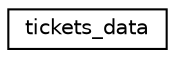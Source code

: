 digraph "Graphical Class Hierarchy"
{
  edge [fontname="Helvetica",fontsize="10",labelfontname="Helvetica",labelfontsize="10"];
  node [fontname="Helvetica",fontsize="10",shape=record];
  rankdir="LR";
  Node1 [label="tickets_data",height=0.2,width=0.4,color="black", fillcolor="white", style="filled",URL="$structtickets__data.html"];
}
